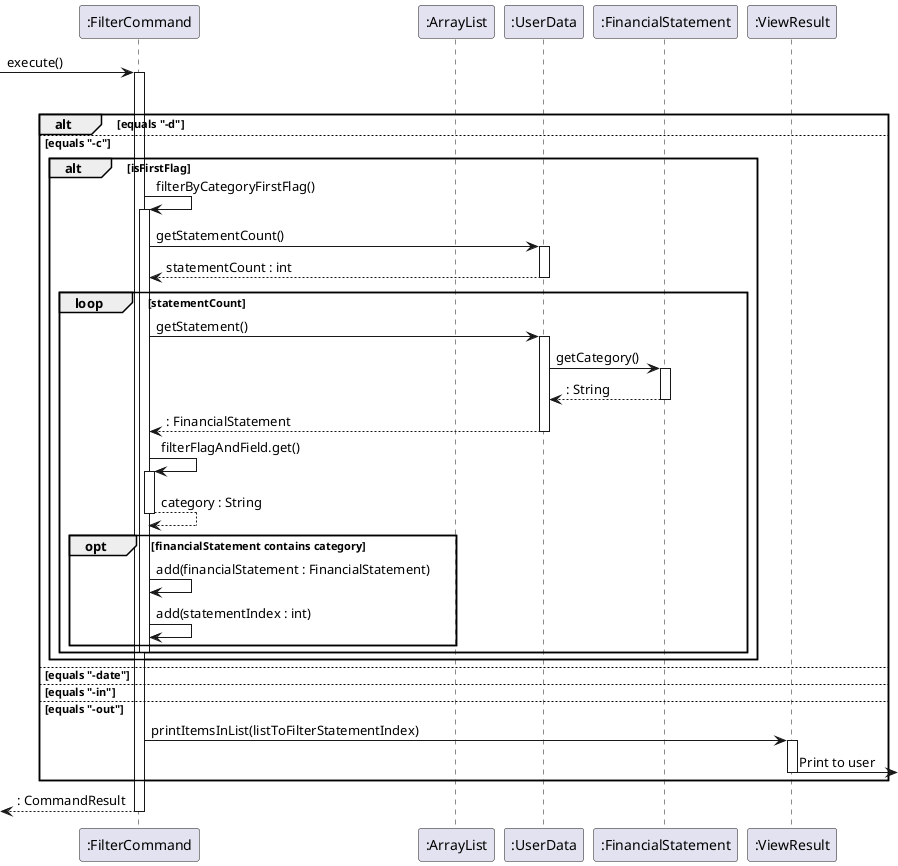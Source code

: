@startuml
participant ":FilterCommand" as FilterCommand
participant ":ArrayList" as ArrayList
participant ":UserData" as UserData
participant ":FinancialStatement" as FinancialStatement

participant ":ViewResult" as ViewResult


[-> FilterCommand : execute()
activate FilterCommand

'FilterCommand -> ArrayList : ArrayList()
'ArrayList --> FilterCommand : :filteredList
'FilterCommand -> ArrayList : ArrayList()
'ArrayList --> FilterCommand : :statementIndex
'FilterCommand -> ArrayList : ArrayList()
'ArrayList --> FilterCommand : :listToFilter
'FilterCommand -> ArrayList : ArrayList()
'ArrayList --> FilterCommand : :listToFilterStatementIndex

loop filterFlagAndField.size()
    alt equals "-d"
'        FilterCommand -> FilterCommand : filterByDescriptionFirstFlag()
'        activate FilterCommand
'        FilterCommand -> UserData :getStatementCount()
'        activate UserData
'        UserData -> FilterCommand :statementCount
'        deactivate UserData
'
'        loop statementCount
'            FilterCommand -> UserData : getStatement()
'            activate UserData
'            UserData -> FinancialStatement : getDescription
'            activate FinancialStatement
'            FinancialStatement -> UserData : String
'            deactivate FinancialStatement
'            UserData -> FilterCommand : FinancialStatement
'            deactivate UserData
'
'            FilterCommand -> FilterCommand : filterFlagAndField.get()
'            activate FilterCommand
'            FilterCommand -> FilterCommand : description
'            deactivate FilterCommand
'
'            opt FinancialStatement contains description
'                FilterCommand -> FilterCommand : add:filteredList
'                FilterCommand -> FilterCommand : add:FinancialStatement
'            end
'            deactivate FilterCommand
'        end
    else equals "-c"
        alt isFirstFlag
            FilterCommand -> FilterCommand : filterByCategoryFirstFlag()
            activate FilterCommand
            FilterCommand -> UserData : getStatementCount()
            activate UserData
            UserData --> FilterCommand :statementCount : int
            deactivate UserData

            loop statementCount
                FilterCommand -> UserData : getStatement()
                activate UserData
                UserData -> FinancialStatement : getCategory()
                activate FinancialStatement
                FinancialStatement --> UserData : : String
                deactivate FinancialStatement
                UserData --> FilterCommand : : FinancialStatement
                deactivate UserData

                FilterCommand -> FilterCommand : filterFlagAndField.get()
                activate FilterCommand
                FilterCommand --> FilterCommand : category : String
                deactivate FilterCommand

                opt financialStatement contains category
                    FilterCommand -> FilterCommand : add(financialStatement : FinancialStatement)
                    FilterCommand -> FilterCommand : add(statementIndex : int)
                end
                deactivate FilterCommand
        end
'        else
'            FilterCommand -> FilterCommand : filterByCategory()
'            activate FilterCommand
'            FilterCommand -> UserData :getStatementCount()
'            activate UserData
'            UserData -> FilterCommand :statementCount
'            deactivate UserData
'
'            loop statementCount
'                FilterCommand -> UserData : getStatement()
'                activate UserData
'                UserData -> FinancialStatement : getCategory
'                activate FinancialStatement
'                FinancialStatement -> UserData : category
'                deactivate FinancialStatement
'                UserData -> FilterCommand : FinancialStatement
'                deactivate UserData
'
'                FilterCommand -> FilterCommand : filterFlagAndField.get()
'                activate FilterCommand
'                FilterCommand -> FilterCommand : category
'                deactivate FilterCommand
'
'                opt FinancialStatement contains description
'                    FilterCommand -> FilterCommand : add:filteredList
'                    FilterCommand -> FilterCommand : add:FinancialStatement
'                end
'                deactivate FilterCommand
'        end
    end
    else equals "-date"

    else equals "-in"

    else equals "-out"

FilterCommand -> ViewResult : printItemsInList(listToFilterStatementIndex)
activate ViewResult
ViewResult -> :Print to user
deactivate ViewResult
end

[<--FilterCommand : : CommandResult
deactivate FilterCommand

@enduml